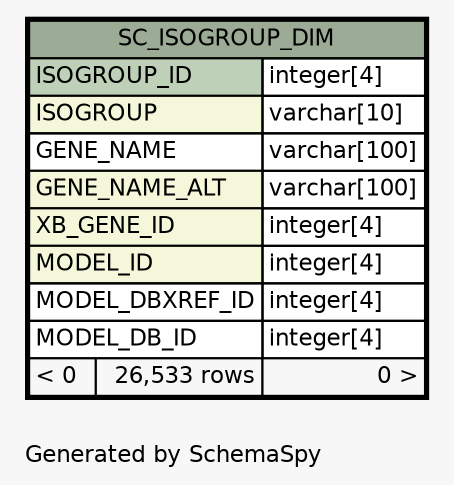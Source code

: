 // dot 2.38.0 on Windows 10 10.0
// SchemaSpy rev Unknown
digraph "oneDegreeRelationshipsDiagram" {
  graph [
    rankdir="RL"
    bgcolor="#f7f7f7"
    label="\nGenerated by SchemaSpy"
    labeljust="l"
    nodesep="0.18"
    ranksep="0.46"
    fontname="Helvetica"
    fontsize="11"
  ];
  node [
    fontname="Helvetica"
    fontsize="11"
    shape="plaintext"
  ];
  edge [
    arrowsize="0.8"
  ];
  "SC_ISOGROUP_DIM" [
    label=<
    <TABLE BORDER="2" CELLBORDER="1" CELLSPACING="0" BGCOLOR="#ffffff">
      <TR><TD COLSPAN="3" BGCOLOR="#9bab96" ALIGN="CENTER">SC_ISOGROUP_DIM</TD></TR>
      <TR><TD PORT="ISOGROUP_ID" COLSPAN="2" BGCOLOR="#bed1b8" ALIGN="LEFT">ISOGROUP_ID</TD><TD PORT="ISOGROUP_ID.type" ALIGN="LEFT">integer[4]</TD></TR>
      <TR><TD PORT="ISOGROUP" COLSPAN="2" BGCOLOR="#f4f7da" ALIGN="LEFT">ISOGROUP</TD><TD PORT="ISOGROUP.type" ALIGN="LEFT">varchar[10]</TD></TR>
      <TR><TD PORT="GENE_NAME" COLSPAN="2" ALIGN="LEFT">GENE_NAME</TD><TD PORT="GENE_NAME.type" ALIGN="LEFT">varchar[100]</TD></TR>
      <TR><TD PORT="GENE_NAME_ALT" COLSPAN="2" BGCOLOR="#f4f7da" ALIGN="LEFT">GENE_NAME_ALT</TD><TD PORT="GENE_NAME_ALT.type" ALIGN="LEFT">varchar[100]</TD></TR>
      <TR><TD PORT="XB_GENE_ID" COLSPAN="2" BGCOLOR="#f4f7da" ALIGN="LEFT">XB_GENE_ID</TD><TD PORT="XB_GENE_ID.type" ALIGN="LEFT">integer[4]</TD></TR>
      <TR><TD PORT="MODEL_ID" COLSPAN="2" BGCOLOR="#f4f7da" ALIGN="LEFT">MODEL_ID</TD><TD PORT="MODEL_ID.type" ALIGN="LEFT">integer[4]</TD></TR>
      <TR><TD PORT="MODEL_DBXREF_ID" COLSPAN="2" ALIGN="LEFT">MODEL_DBXREF_ID</TD><TD PORT="MODEL_DBXREF_ID.type" ALIGN="LEFT">integer[4]</TD></TR>
      <TR><TD PORT="MODEL_DB_ID" COLSPAN="2" ALIGN="LEFT">MODEL_DB_ID</TD><TD PORT="MODEL_DB_ID.type" ALIGN="LEFT">integer[4]</TD></TR>
      <TR><TD ALIGN="LEFT" BGCOLOR="#f7f7f7">&lt; 0</TD><TD ALIGN="RIGHT" BGCOLOR="#f7f7f7">26,533 rows</TD><TD ALIGN="RIGHT" BGCOLOR="#f7f7f7">0 &gt;</TD></TR>
    </TABLE>>
    URL="SC_ISOGROUP_DIM.html"
    tooltip="SC_ISOGROUP_DIM"
  ];
}
